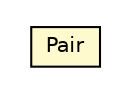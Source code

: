 #!/usr/local/bin/dot
#
# Class diagram 
# Generated by UMLGraph version 5.1 (http://www.umlgraph.org/)
#

digraph G {
	edge [fontname="Helvetica",fontsize=10,labelfontname="Helvetica",labelfontsize=10];
	node [fontname="Helvetica",fontsize=10,shape=plaintext];
	nodesep=0.25;
	ranksep=0.5;
	// pt.ist.fenixframework.backend.jvstmojb.pstm.TopLevelTransaction.Pair
	c134068 [label=<<table title="pt.ist.fenixframework.backend.jvstmojb.pstm.TopLevelTransaction.Pair" border="0" cellborder="1" cellspacing="0" cellpadding="2" port="p" bgcolor="lemonChiffon" href="./TopLevelTransaction.Pair.html">
		<tr><td><table border="0" cellspacing="0" cellpadding="1">
<tr><td align="center" balign="center"> Pair </td></tr>
		</table></td></tr>
		</table>>, fontname="Helvetica", fontcolor="black", fontsize=10.0];
}

